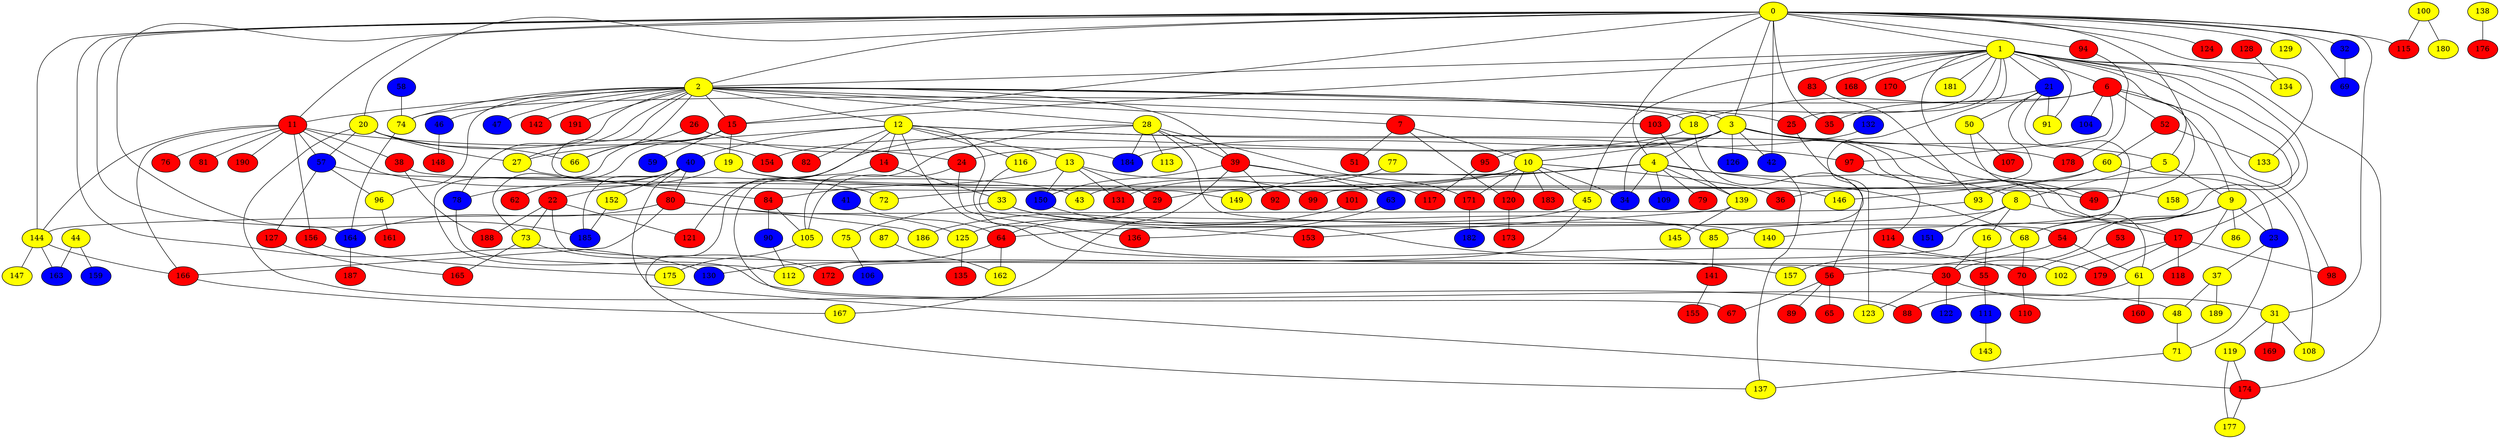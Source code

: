 graph {
0 [style = filled fillcolor = yellow];
1 [style = filled fillcolor = yellow];
2 [style = filled fillcolor = yellow];
3 [style = filled fillcolor = yellow];
4 [style = filled fillcolor = yellow];
5 [style = filled fillcolor = yellow];
6 [style = filled fillcolor = red];
7 [style = filled fillcolor = red];
8 [style = filled fillcolor = yellow];
9 [style = filled fillcolor = yellow];
10 [style = filled fillcolor = yellow];
11 [style = filled fillcolor = red];
12 [style = filled fillcolor = yellow];
13 [style = filled fillcolor = yellow];
14 [style = filled fillcolor = red];
15 [style = filled fillcolor = red];
16 [style = filled fillcolor = yellow];
17 [style = filled fillcolor = red];
18 [style = filled fillcolor = yellow];
19 [style = filled fillcolor = yellow];
20 [style = filled fillcolor = yellow];
21 [style = filled fillcolor = blue];
22 [style = filled fillcolor = red];
23 [style = filled fillcolor = blue];
24 [style = filled fillcolor = red];
25 [style = filled fillcolor = red];
26 [style = filled fillcolor = red];
27 [style = filled fillcolor = yellow];
28 [style = filled fillcolor = yellow];
29 [style = filled fillcolor = red];
30 [style = filled fillcolor = red];
31 [style = filled fillcolor = yellow];
32 [style = filled fillcolor = blue];
33 [style = filled fillcolor = yellow];
34 [style = filled fillcolor = blue];
35 [style = filled fillcolor = red];
36 [style = filled fillcolor = red];
37 [style = filled fillcolor = yellow];
38 [style = filled fillcolor = red];
39 [style = filled fillcolor = red];
40 [style = filled fillcolor = blue];
41 [style = filled fillcolor = blue];
42 [style = filled fillcolor = blue];
43 [style = filled fillcolor = yellow];
44 [style = filled fillcolor = yellow];
45 [style = filled fillcolor = yellow];
46 [style = filled fillcolor = blue];
47 [style = filled fillcolor = blue];
48 [style = filled fillcolor = yellow];
49 [style = filled fillcolor = red];
50 [style = filled fillcolor = yellow];
51 [style = filled fillcolor = red];
52 [style = filled fillcolor = red];
53 [style = filled fillcolor = red];
54 [style = filled fillcolor = red];
55 [style = filled fillcolor = red];
56 [style = filled fillcolor = red];
57 [style = filled fillcolor = blue];
58 [style = filled fillcolor = blue];
59 [style = filled fillcolor = blue];
60 [style = filled fillcolor = yellow];
61 [style = filled fillcolor = yellow];
62 [style = filled fillcolor = red];
63 [style = filled fillcolor = blue];
64 [style = filled fillcolor = red];
65 [style = filled fillcolor = red];
66 [style = filled fillcolor = yellow];
67 [style = filled fillcolor = red];
68 [style = filled fillcolor = yellow];
69 [style = filled fillcolor = blue];
70 [style = filled fillcolor = red];
71 [style = filled fillcolor = yellow];
72 [style = filled fillcolor = yellow];
73 [style = filled fillcolor = yellow];
74 [style = filled fillcolor = yellow];
75 [style = filled fillcolor = yellow];
76 [style = filled fillcolor = red];
77 [style = filled fillcolor = yellow];
78 [style = filled fillcolor = blue];
79 [style = filled fillcolor = red];
80 [style = filled fillcolor = red];
81 [style = filled fillcolor = red];
82 [style = filled fillcolor = red];
83 [style = filled fillcolor = red];
84 [style = filled fillcolor = red];
85 [style = filled fillcolor = yellow];
86 [style = filled fillcolor = yellow];
87 [style = filled fillcolor = yellow];
88 [style = filled fillcolor = red];
89 [style = filled fillcolor = red];
90 [style = filled fillcolor = blue];
91 [style = filled fillcolor = yellow];
92 [style = filled fillcolor = red];
93 [style = filled fillcolor = yellow];
94 [style = filled fillcolor = red];
95 [style = filled fillcolor = red];
96 [style = filled fillcolor = yellow];
97 [style = filled fillcolor = red];
98 [style = filled fillcolor = red];
99 [style = filled fillcolor = red];
100 [style = filled fillcolor = yellow];
101 [style = filled fillcolor = red];
102 [style = filled fillcolor = yellow];
103 [style = filled fillcolor = red];
104 [style = filled fillcolor = blue];
105 [style = filled fillcolor = yellow];
106 [style = filled fillcolor = blue];
107 [style = filled fillcolor = red];
108 [style = filled fillcolor = yellow];
109 [style = filled fillcolor = blue];
110 [style = filled fillcolor = red];
111 [style = filled fillcolor = blue];
112 [style = filled fillcolor = yellow];
113 [style = filled fillcolor = yellow];
114 [style = filled fillcolor = red];
115 [style = filled fillcolor = red];
116 [style = filled fillcolor = yellow];
117 [style = filled fillcolor = red];
118 [style = filled fillcolor = red];
119 [style = filled fillcolor = yellow];
120 [style = filled fillcolor = red];
121 [style = filled fillcolor = red];
122 [style = filled fillcolor = blue];
123 [style = filled fillcolor = yellow];
124 [style = filled fillcolor = red];
125 [style = filled fillcolor = yellow];
126 [style = filled fillcolor = blue];
127 [style = filled fillcolor = red];
128 [style = filled fillcolor = red];
129 [style = filled fillcolor = yellow];
130 [style = filled fillcolor = blue];
131 [style = filled fillcolor = red];
132 [style = filled fillcolor = blue];
133 [style = filled fillcolor = yellow];
134 [style = filled fillcolor = yellow];
135 [style = filled fillcolor = red];
136 [style = filled fillcolor = red];
137 [style = filled fillcolor = yellow];
138 [style = filled fillcolor = yellow];
139 [style = filled fillcolor = yellow];
140 [style = filled fillcolor = yellow];
141 [style = filled fillcolor = red];
142 [style = filled fillcolor = red];
143 [style = filled fillcolor = yellow];
144 [style = filled fillcolor = yellow];
145 [style = filled fillcolor = yellow];
146 [style = filled fillcolor = yellow];
147 [style = filled fillcolor = yellow];
148 [style = filled fillcolor = red];
149 [style = filled fillcolor = yellow];
150 [style = filled fillcolor = blue];
151 [style = filled fillcolor = blue];
152 [style = filled fillcolor = yellow];
153 [style = filled fillcolor = red];
154 [style = filled fillcolor = red];
155 [style = filled fillcolor = red];
156 [style = filled fillcolor = red];
157 [style = filled fillcolor = yellow];
158 [style = filled fillcolor = yellow];
159 [style = filled fillcolor = blue];
160 [style = filled fillcolor = red];
161 [style = filled fillcolor = red];
162 [style = filled fillcolor = yellow];
163 [style = filled fillcolor = blue];
164 [style = filled fillcolor = blue];
165 [style = filled fillcolor = red];
166 [style = filled fillcolor = red];
167 [style = filled fillcolor = yellow];
168 [style = filled fillcolor = red];
169 [style = filled fillcolor = red];
170 [style = filled fillcolor = red];
171 [style = filled fillcolor = red];
172 [style = filled fillcolor = red];
173 [style = filled fillcolor = red];
174 [style = filled fillcolor = red];
175 [style = filled fillcolor = yellow];
176 [style = filled fillcolor = red];
177 [style = filled fillcolor = yellow];
178 [style = filled fillcolor = red];
179 [style = filled fillcolor = red];
180 [style = filled fillcolor = yellow];
181 [style = filled fillcolor = yellow];
182 [style = filled fillcolor = blue];
183 [style = filled fillcolor = red];
184 [style = filled fillcolor = blue];
185 [style = filled fillcolor = blue];
186 [style = filled fillcolor = yellow];
187 [style = filled fillcolor = red];
188 [style = filled fillcolor = red];
189 [style = filled fillcolor = yellow];
190 [style = filled fillcolor = red];
191 [style = filled fillcolor = red];
0 -- 4;
0 -- 3;
0 -- 2;
0 -- 1;
0 -- 5;
0 -- 11;
0 -- 15;
0 -- 20;
0 -- 31;
0 -- 32;
0 -- 35;
0 -- 42;
0 -- 69;
0 -- 94;
0 -- 115;
0 -- 124;
0 -- 129;
0 -- 130;
0 -- 133;
0 -- 144;
0 -- 164;
0 -- 185;
1 -- 2;
1 -- 6;
1 -- 15;
1 -- 17;
1 -- 21;
1 -- 23;
1 -- 25;
1 -- 45;
1 -- 49;
1 -- 68;
1 -- 83;
1 -- 85;
1 -- 91;
1 -- 103;
1 -- 134;
1 -- 158;
1 -- 168;
1 -- 170;
1 -- 174;
1 -- 181;
2 -- 3;
2 -- 7;
2 -- 11;
2 -- 12;
2 -- 15;
2 -- 18;
2 -- 25;
2 -- 27;
2 -- 28;
2 -- 39;
2 -- 46;
2 -- 47;
2 -- 66;
2 -- 74;
2 -- 78;
2 -- 96;
2 -- 103;
2 -- 142;
2 -- 149;
2 -- 191;
3 -- 4;
3 -- 5;
3 -- 10;
3 -- 17;
3 -- 24;
3 -- 34;
3 -- 42;
3 -- 49;
3 -- 61;
3 -- 95;
3 -- 126;
4 -- 8;
4 -- 34;
4 -- 43;
4 -- 68;
4 -- 79;
4 -- 99;
4 -- 109;
4 -- 139;
4 -- 149;
5 -- 8;
5 -- 9;
6 -- 9;
6 -- 18;
6 -- 52;
6 -- 74;
6 -- 97;
6 -- 98;
6 -- 104;
7 -- 10;
7 -- 51;
7 -- 120;
8 -- 16;
8 -- 17;
8 -- 64;
8 -- 151;
9 -- 23;
9 -- 30;
9 -- 54;
9 -- 61;
9 -- 68;
9 -- 86;
10 -- 29;
10 -- 34;
10 -- 36;
10 -- 45;
10 -- 72;
10 -- 120;
10 -- 171;
10 -- 183;
11 -- 24;
11 -- 38;
11 -- 43;
11 -- 57;
11 -- 76;
11 -- 81;
11 -- 144;
11 -- 156;
11 -- 166;
11 -- 190;
12 -- 13;
12 -- 14;
12 -- 27;
12 -- 30;
12 -- 40;
12 -- 70;
12 -- 82;
12 -- 97;
12 -- 116;
12 -- 137;
12 -- 178;
13 -- 29;
13 -- 84;
13 -- 99;
13 -- 131;
13 -- 150;
14 -- 33;
14 -- 67;
15 -- 19;
15 -- 48;
15 -- 59;
15 -- 73;
16 -- 30;
16 -- 55;
17 -- 98;
17 -- 102;
17 -- 118;
17 -- 179;
18 -- 56;
18 -- 154;
19 -- 22;
19 -- 146;
19 -- 158;
20 -- 27;
20 -- 57;
20 -- 66;
20 -- 88;
20 -- 154;
21 -- 35;
21 -- 36;
21 -- 50;
21 -- 91;
21 -- 140;
22 -- 73;
22 -- 102;
22 -- 121;
22 -- 188;
23 -- 37;
23 -- 71;
24 -- 105;
24 -- 136;
25 -- 123;
26 -- 66;
26 -- 184;
27 -- 84;
28 -- 39;
28 -- 54;
28 -- 105;
28 -- 113;
28 -- 121;
28 -- 171;
28 -- 184;
29 -- 64;
30 -- 31;
30 -- 122;
30 -- 123;
31 -- 108;
31 -- 119;
31 -- 169;
32 -- 69;
33 -- 75;
33 -- 85;
33 -- 140;
37 -- 48;
37 -- 189;
38 -- 49;
38 -- 188;
39 -- 63;
39 -- 92;
39 -- 117;
39 -- 150;
39 -- 167;
40 -- 62;
40 -- 78;
40 -- 80;
40 -- 152;
40 -- 174;
40 -- 185;
41 -- 64;
42 -- 137;
44 -- 159;
44 -- 163;
45 -- 112;
45 -- 125;
46 -- 148;
48 -- 71;
50 -- 107;
50 -- 172;
52 -- 60;
52 -- 133;
53 -- 70;
54 -- 56;
54 -- 61;
55 -- 111;
56 -- 65;
56 -- 67;
56 -- 89;
57 -- 72;
57 -- 96;
57 -- 127;
58 -- 74;
60 -- 93;
60 -- 108;
60 -- 146;
61 -- 88;
61 -- 160;
63 -- 136;
64 -- 130;
64 -- 162;
68 -- 70;
68 -- 157;
70 -- 110;
71 -- 137;
73 -- 165;
73 -- 172;
74 -- 164;
75 -- 106;
77 -- 131;
78 -- 112;
80 -- 125;
80 -- 164;
80 -- 166;
80 -- 186;
83 -- 93;
84 -- 90;
84 -- 105;
85 -- 141;
87 -- 162;
90 -- 112;
93 -- 144;
94 -- 178;
95 -- 117;
96 -- 161;
97 -- 114;
100 -- 115;
100 -- 180;
101 -- 186;
103 -- 139;
105 -- 175;
111 -- 143;
114 -- 179;
116 -- 153;
119 -- 174;
119 -- 177;
120 -- 173;
125 -- 135;
127 -- 165;
128 -- 134;
132 -- 184;
138 -- 176;
139 -- 145;
139 -- 153;
141 -- 155;
144 -- 147;
144 -- 163;
144 -- 166;
150 -- 157;
152 -- 185;
156 -- 175;
164 -- 187;
166 -- 167;
171 -- 182;
174 -- 177;
}
